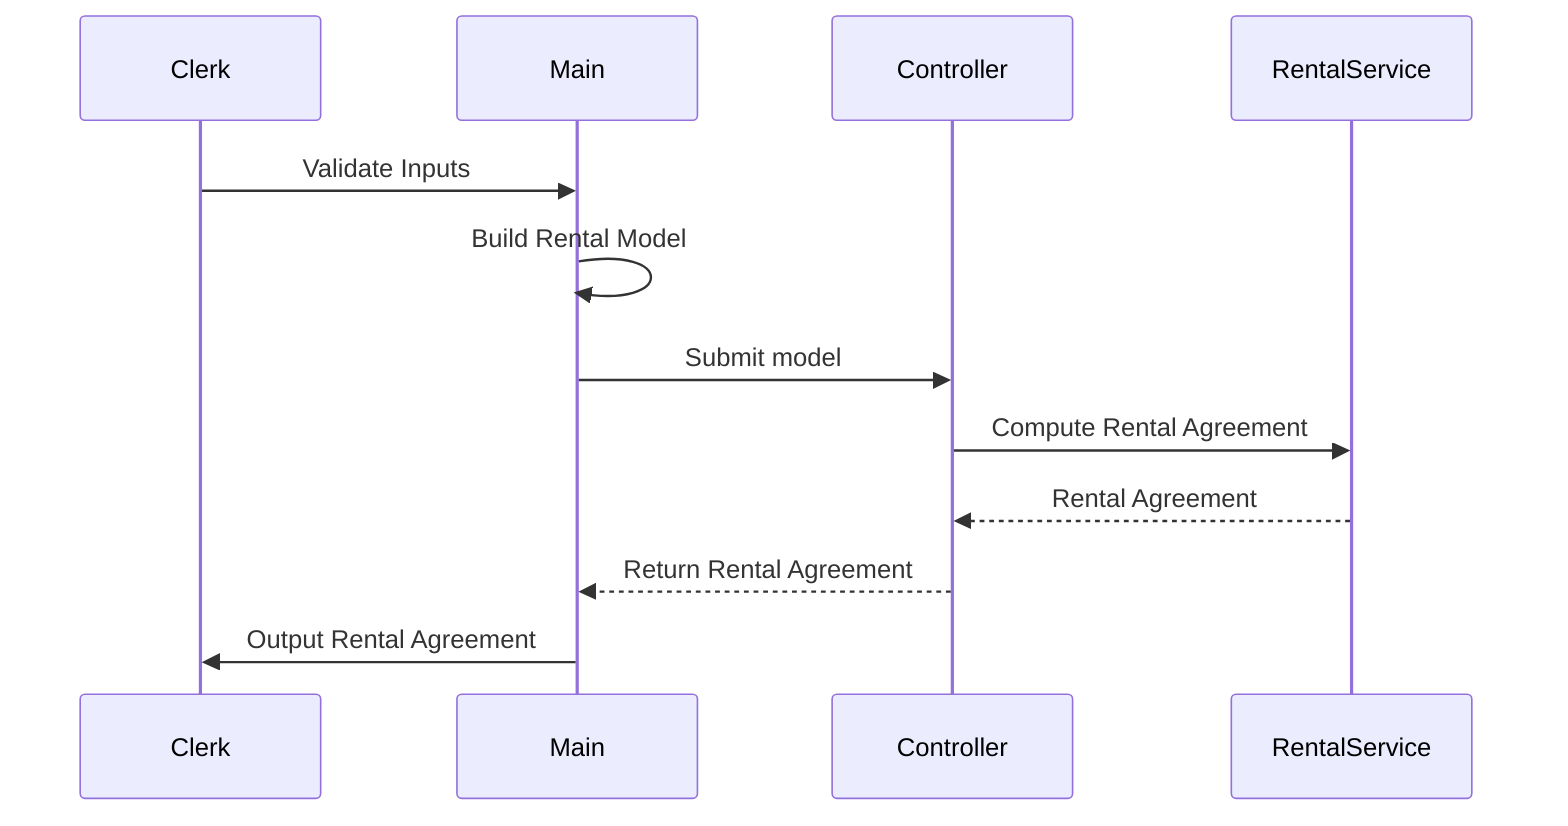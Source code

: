 sequenceDiagram
    participant Clerk
    participant Main
    participant Controller
    participant RentalService

    Clerk->>Main: Validate Inputs
    Main->>Main: Build Rental Model
    Main->>Controller: Submit model
    Controller->>RentalService: Compute Rental Agreement
    RentalService-->>Controller: Rental Agreement
    Controller-->>Main: Return Rental Agreement
    Main->>Clerk: Output Rental Agreement